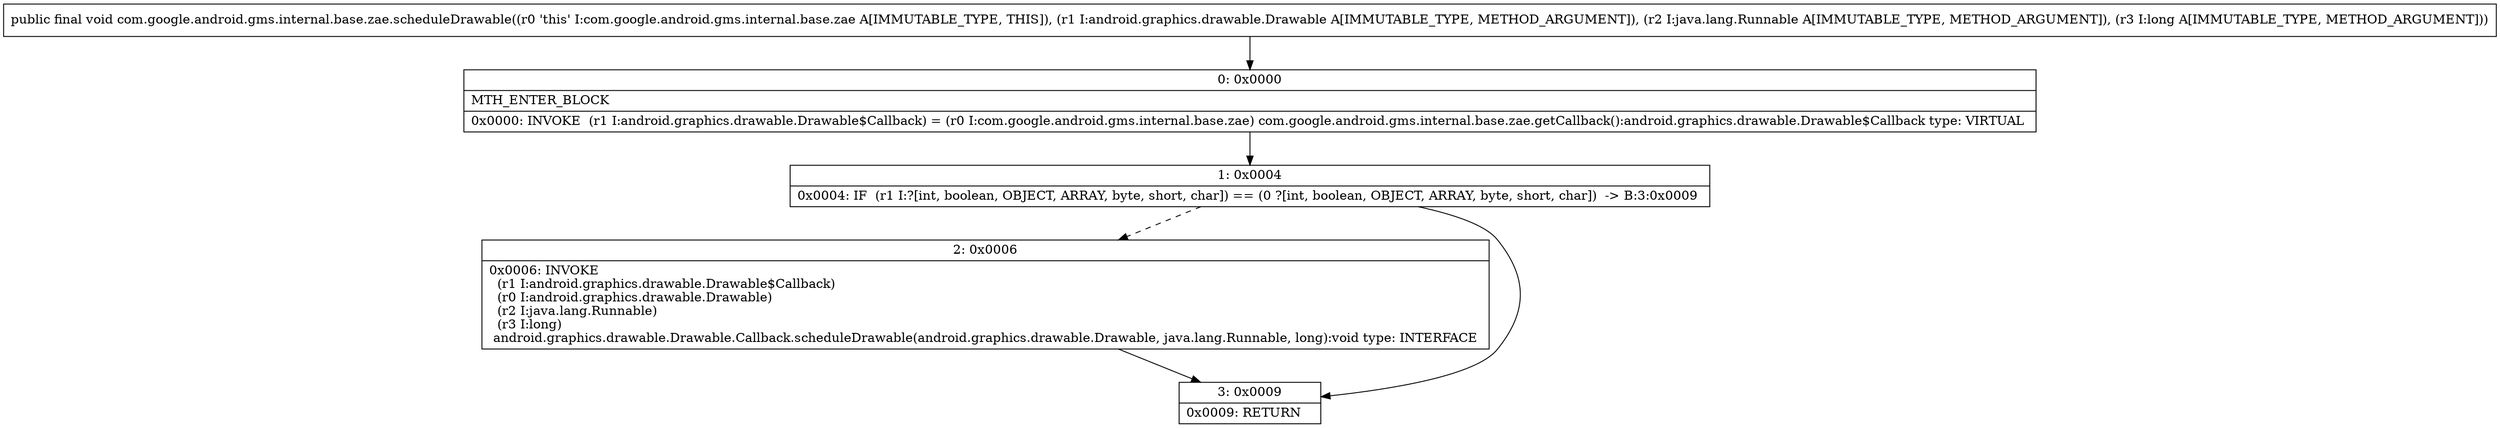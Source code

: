 digraph "CFG forcom.google.android.gms.internal.base.zae.scheduleDrawable(Landroid\/graphics\/drawable\/Drawable;Ljava\/lang\/Runnable;J)V" {
Node_0 [shape=record,label="{0\:\ 0x0000|MTH_ENTER_BLOCK\l|0x0000: INVOKE  (r1 I:android.graphics.drawable.Drawable$Callback) = (r0 I:com.google.android.gms.internal.base.zae) com.google.android.gms.internal.base.zae.getCallback():android.graphics.drawable.Drawable$Callback type: VIRTUAL \l}"];
Node_1 [shape=record,label="{1\:\ 0x0004|0x0004: IF  (r1 I:?[int, boolean, OBJECT, ARRAY, byte, short, char]) == (0 ?[int, boolean, OBJECT, ARRAY, byte, short, char])  \-\> B:3:0x0009 \l}"];
Node_2 [shape=record,label="{2\:\ 0x0006|0x0006: INVOKE  \l  (r1 I:android.graphics.drawable.Drawable$Callback)\l  (r0 I:android.graphics.drawable.Drawable)\l  (r2 I:java.lang.Runnable)\l  (r3 I:long)\l android.graphics.drawable.Drawable.Callback.scheduleDrawable(android.graphics.drawable.Drawable, java.lang.Runnable, long):void type: INTERFACE \l}"];
Node_3 [shape=record,label="{3\:\ 0x0009|0x0009: RETURN   \l}"];
MethodNode[shape=record,label="{public final void com.google.android.gms.internal.base.zae.scheduleDrawable((r0 'this' I:com.google.android.gms.internal.base.zae A[IMMUTABLE_TYPE, THIS]), (r1 I:android.graphics.drawable.Drawable A[IMMUTABLE_TYPE, METHOD_ARGUMENT]), (r2 I:java.lang.Runnable A[IMMUTABLE_TYPE, METHOD_ARGUMENT]), (r3 I:long A[IMMUTABLE_TYPE, METHOD_ARGUMENT])) }"];
MethodNode -> Node_0;
Node_0 -> Node_1;
Node_1 -> Node_2[style=dashed];
Node_1 -> Node_3;
Node_2 -> Node_3;
}

